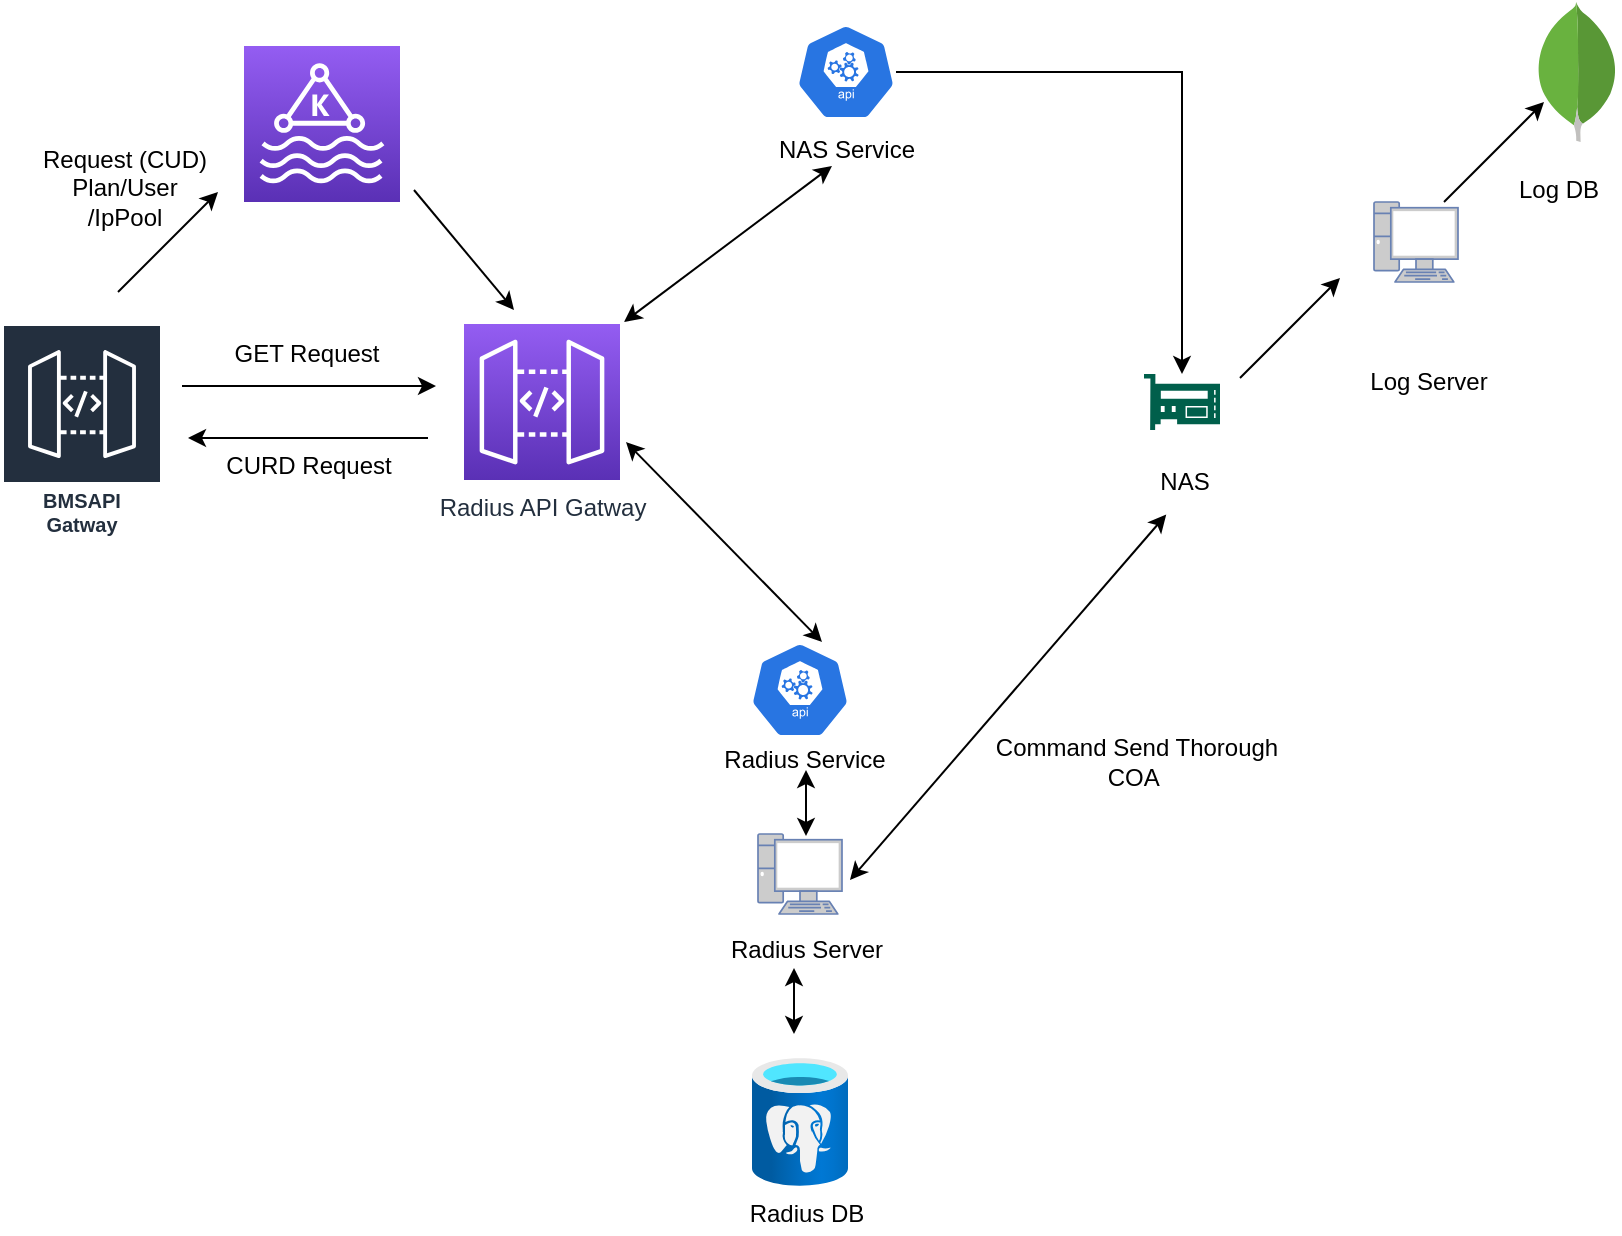 <mxfile version="17.4.5" type="github">
  <diagram id="C5RBs43oDa-KdzZeNtuy" name="Page-1">
    <mxGraphModel dx="1422" dy="798" grid="1" gridSize="10" guides="1" tooltips="1" connect="1" arrows="1" fold="1" page="1" pageScale="1" pageWidth="827" pageHeight="1169" math="0" shadow="0">
      <root>
        <mxCell id="WIyWlLk6GJQsqaUBKTNV-0" />
        <mxCell id="WIyWlLk6GJQsqaUBKTNV-1" parent="WIyWlLk6GJQsqaUBKTNV-0" />
        <mxCell id="yDkl6noKb5liu6R9dSFW-0" value="BMSAPI Gatway" style="sketch=0;outlineConnect=0;fontColor=#232F3E;gradientColor=none;strokeColor=#ffffff;fillColor=#232F3E;dashed=0;verticalLabelPosition=middle;verticalAlign=bottom;align=center;html=1;whiteSpace=wrap;fontSize=10;fontStyle=1;spacing=3;shape=mxgraph.aws4.productIcon;prIcon=mxgraph.aws4.api_gateway;" parent="WIyWlLk6GJQsqaUBKTNV-1" vertex="1">
          <mxGeometry x="19" y="261" width="80" height="110" as="geometry" />
        </mxCell>
        <mxCell id="yDkl6noKb5liu6R9dSFW-2" value="Radius API Gatway" style="sketch=0;points=[[0,0,0],[0.25,0,0],[0.5,0,0],[0.75,0,0],[1,0,0],[0,1,0],[0.25,1,0],[0.5,1,0],[0.75,1,0],[1,1,0],[0,0.25,0],[0,0.5,0],[0,0.75,0],[1,0.25,0],[1,0.5,0],[1,0.75,0]];outlineConnect=0;fontColor=#232F3E;gradientColor=#945DF2;gradientDirection=north;fillColor=#5A30B5;strokeColor=#ffffff;dashed=0;verticalLabelPosition=bottom;verticalAlign=top;align=center;html=1;fontSize=12;fontStyle=0;aspect=fixed;shape=mxgraph.aws4.resourceIcon;resIcon=mxgraph.aws4.api_gateway;" parent="WIyWlLk6GJQsqaUBKTNV-1" vertex="1">
          <mxGeometry x="250" y="261" width="78" height="78" as="geometry" />
        </mxCell>
        <mxCell id="yDkl6noKb5liu6R9dSFW-31" value="" style="edgeStyle=orthogonalEdgeStyle;rounded=0;orthogonalLoop=1;jettySize=auto;html=1;" parent="WIyWlLk6GJQsqaUBKTNV-1" source="yDkl6noKb5liu6R9dSFW-3" target="yDkl6noKb5liu6R9dSFW-8" edge="1">
          <mxGeometry relative="1" as="geometry" />
        </mxCell>
        <mxCell id="yDkl6noKb5liu6R9dSFW-3" value="" style="sketch=0;html=1;dashed=0;whitespace=wrap;fillColor=#2875E2;strokeColor=#ffffff;points=[[0.005,0.63,0],[0.1,0.2,0],[0.9,0.2,0],[0.5,0,0],[0.995,0.63,0],[0.72,0.99,0],[0.5,1,0],[0.28,0.99,0]];shape=mxgraph.kubernetes.icon;prIcon=api" parent="WIyWlLk6GJQsqaUBKTNV-1" vertex="1">
          <mxGeometry x="416" y="111" width="50" height="48" as="geometry" />
        </mxCell>
        <mxCell id="yDkl6noKb5liu6R9dSFW-4" value="" style="sketch=0;html=1;dashed=0;whitespace=wrap;fillColor=#2875E2;strokeColor=#ffffff;points=[[0.005,0.63,0],[0.1,0.2,0],[0.9,0.2,0],[0.5,0,0],[0.995,0.63,0],[0.72,0.99,0],[0.5,1,0],[0.28,0.99,0]];shape=mxgraph.kubernetes.icon;prIcon=api" parent="WIyWlLk6GJQsqaUBKTNV-1" vertex="1">
          <mxGeometry x="393" y="420" width="50" height="48" as="geometry" />
        </mxCell>
        <mxCell id="yDkl6noKb5liu6R9dSFW-6" value="NAS Service" style="text;html=1;align=center;verticalAlign=middle;resizable=0;points=[];autosize=1;strokeColor=none;fillColor=none;" parent="WIyWlLk6GJQsqaUBKTNV-1" vertex="1">
          <mxGeometry x="401" y="164" width="80" height="20" as="geometry" />
        </mxCell>
        <mxCell id="yDkl6noKb5liu6R9dSFW-7" value="Radius Service" style="text;html=1;align=center;verticalAlign=middle;resizable=0;points=[];autosize=1;strokeColor=none;fillColor=none;" parent="WIyWlLk6GJQsqaUBKTNV-1" vertex="1">
          <mxGeometry x="370" y="469" width="100" height="20" as="geometry" />
        </mxCell>
        <mxCell id="yDkl6noKb5liu6R9dSFW-8" value="" style="sketch=0;pointerEvents=1;shadow=0;dashed=0;html=1;strokeColor=none;fillColor=#005F4B;labelPosition=center;verticalLabelPosition=bottom;verticalAlign=top;align=center;outlineConnect=0;shape=mxgraph.veeam2.hardware_controller;" parent="WIyWlLk6GJQsqaUBKTNV-1" vertex="1">
          <mxGeometry x="590" y="286" width="38" height="28.0" as="geometry" />
        </mxCell>
        <mxCell id="yDkl6noKb5liu6R9dSFW-11" value="NAS" style="text;html=1;align=center;verticalAlign=middle;resizable=0;points=[];autosize=1;strokeColor=none;fillColor=none;" parent="WIyWlLk6GJQsqaUBKTNV-1" vertex="1">
          <mxGeometry x="590" y="330" width="40" height="20" as="geometry" />
        </mxCell>
        <mxCell id="yDkl6noKb5liu6R9dSFW-12" value="" style="fontColor=#0066CC;verticalAlign=top;verticalLabelPosition=bottom;labelPosition=center;align=center;html=1;outlineConnect=0;fillColor=#CCCCCC;strokeColor=#6881B3;gradientColor=none;gradientDirection=north;strokeWidth=2;shape=mxgraph.networks.pc;" parent="WIyWlLk6GJQsqaUBKTNV-1" vertex="1">
          <mxGeometry x="397" y="516" width="42" height="40" as="geometry" />
        </mxCell>
        <mxCell id="yDkl6noKb5liu6R9dSFW-13" value="Radius Server" style="text;html=1;align=center;verticalAlign=middle;resizable=0;points=[];autosize=1;strokeColor=none;fillColor=none;" parent="WIyWlLk6GJQsqaUBKTNV-1" vertex="1">
          <mxGeometry x="376" y="564" width="90" height="20" as="geometry" />
        </mxCell>
        <mxCell id="yDkl6noKb5liu6R9dSFW-18" value="" style="aspect=fixed;html=1;points=[];align=center;image;fontSize=12;image=img/lib/azure2/databases/Azure_Database_PostgreSQL_Server.svg;" parent="WIyWlLk6GJQsqaUBKTNV-1" vertex="1">
          <mxGeometry x="394" y="628" width="48" height="64" as="geometry" />
        </mxCell>
        <mxCell id="yDkl6noKb5liu6R9dSFW-21" value="Radius DB" style="text;html=1;align=center;verticalAlign=middle;resizable=0;points=[];autosize=1;strokeColor=none;fillColor=none;" parent="WIyWlLk6GJQsqaUBKTNV-1" vertex="1">
          <mxGeometry x="386" y="696" width="70" height="20" as="geometry" />
        </mxCell>
        <mxCell id="yDkl6noKb5liu6R9dSFW-22" value="" style="fontColor=#0066CC;verticalAlign=top;verticalLabelPosition=bottom;labelPosition=center;align=center;html=1;outlineConnect=0;fillColor=#CCCCCC;strokeColor=#6881B3;gradientColor=none;gradientDirection=north;strokeWidth=2;shape=mxgraph.networks.pc;" parent="WIyWlLk6GJQsqaUBKTNV-1" vertex="1">
          <mxGeometry x="705" y="200" width="42" height="40" as="geometry" />
        </mxCell>
        <mxCell id="yDkl6noKb5liu6R9dSFW-23" value="Log Server" style="text;html=1;align=center;verticalAlign=middle;resizable=0;points=[];autosize=1;strokeColor=none;fillColor=none;" parent="WIyWlLk6GJQsqaUBKTNV-1" vertex="1">
          <mxGeometry x="697" y="280" width="70" height="20" as="geometry" />
        </mxCell>
        <mxCell id="yDkl6noKb5liu6R9dSFW-26" value="" style="dashed=0;outlineConnect=0;html=1;align=center;labelPosition=center;verticalLabelPosition=bottom;verticalAlign=top;shape=mxgraph.weblogos.mongodb" parent="WIyWlLk6GJQsqaUBKTNV-1" vertex="1">
          <mxGeometry x="786" y="100" width="41.2" height="70" as="geometry" />
        </mxCell>
        <mxCell id="yDkl6noKb5liu6R9dSFW-27" value="Log DB" style="text;html=1;align=center;verticalAlign=middle;resizable=0;points=[];autosize=1;strokeColor=none;fillColor=none;" parent="WIyWlLk6GJQsqaUBKTNV-1" vertex="1">
          <mxGeometry x="767.2" y="184" width="60" height="20" as="geometry" />
        </mxCell>
        <mxCell id="yDkl6noKb5liu6R9dSFW-46" value="" style="endArrow=classic;startArrow=classic;html=1;rounded=0;exitX=0.5;exitY=0;exitDx=0;exitDy=0;exitPerimeter=0;" parent="WIyWlLk6GJQsqaUBKTNV-1" edge="1">
          <mxGeometry width="50" height="50" relative="1" as="geometry">
            <mxPoint x="429" y="420.0" as="sourcePoint" />
            <mxPoint x="331" y="320" as="targetPoint" />
          </mxGeometry>
        </mxCell>
        <mxCell id="yDkl6noKb5liu6R9dSFW-47" value="" style="endArrow=classic;startArrow=classic;html=1;rounded=0;" parent="WIyWlLk6GJQsqaUBKTNV-1" edge="1">
          <mxGeometry width="50" height="50" relative="1" as="geometry">
            <mxPoint x="330" y="260" as="sourcePoint" />
            <mxPoint x="434" y="182.0" as="targetPoint" />
          </mxGeometry>
        </mxCell>
        <mxCell id="yDkl6noKb5liu6R9dSFW-48" value="" style="endArrow=classic;startArrow=classic;html=1;rounded=0;entryX=0.278;entryY=1.315;entryDx=0;entryDy=0;entryPerimeter=0;" parent="WIyWlLk6GJQsqaUBKTNV-1" target="yDkl6noKb5liu6R9dSFW-11" edge="1">
          <mxGeometry width="50" height="50" relative="1" as="geometry">
            <mxPoint x="443" y="539" as="sourcePoint" />
            <mxPoint x="493" y="489" as="targetPoint" />
          </mxGeometry>
        </mxCell>
        <mxCell id="yDkl6noKb5liu6R9dSFW-49" value="Command Send Thorough&lt;br&gt;COA&amp;nbsp;" style="text;html=1;align=center;verticalAlign=middle;resizable=0;points=[];autosize=1;strokeColor=none;fillColor=none;" parent="WIyWlLk6GJQsqaUBKTNV-1" vertex="1">
          <mxGeometry x="506" y="465" width="160" height="30" as="geometry" />
        </mxCell>
        <mxCell id="yDkl6noKb5liu6R9dSFW-51" value="" style="endArrow=classic;html=1;rounded=0;" parent="WIyWlLk6GJQsqaUBKTNV-1" edge="1">
          <mxGeometry width="50" height="50" relative="1" as="geometry">
            <mxPoint x="740" y="200" as="sourcePoint" />
            <mxPoint x="790" y="150" as="targetPoint" />
          </mxGeometry>
        </mxCell>
        <mxCell id="yDkl6noKb5liu6R9dSFW-52" value="" style="endArrow=classic;html=1;rounded=0;" parent="WIyWlLk6GJQsqaUBKTNV-1" edge="1">
          <mxGeometry width="50" height="50" relative="1" as="geometry">
            <mxPoint x="638" y="288" as="sourcePoint" />
            <mxPoint x="688" y="238" as="targetPoint" />
          </mxGeometry>
        </mxCell>
        <mxCell id="yDkl6noKb5liu6R9dSFW-53" value="" style="endArrow=classic;startArrow=classic;html=1;rounded=0;" parent="WIyWlLk6GJQsqaUBKTNV-1" edge="1">
          <mxGeometry width="50" height="50" relative="1" as="geometry">
            <mxPoint x="421" y="517" as="sourcePoint" />
            <mxPoint x="421" y="484" as="targetPoint" />
          </mxGeometry>
        </mxCell>
        <mxCell id="yDkl6noKb5liu6R9dSFW-54" value="" style="endArrow=classic;startArrow=classic;html=1;rounded=0;" parent="WIyWlLk6GJQsqaUBKTNV-1" edge="1">
          <mxGeometry width="50" height="50" relative="1" as="geometry">
            <mxPoint x="415" y="616" as="sourcePoint" />
            <mxPoint x="415" y="583" as="targetPoint" />
          </mxGeometry>
        </mxCell>
        <mxCell id="yDkl6noKb5liu6R9dSFW-55" value="" style="sketch=0;points=[[0,0,0],[0.25,0,0],[0.5,0,0],[0.75,0,0],[1,0,0],[0,1,0],[0.25,1,0],[0.5,1,0],[0.75,1,0],[1,1,0],[0,0.25,0],[0,0.5,0],[0,0.75,0],[1,0.25,0],[1,0.5,0],[1,0.75,0]];outlineConnect=0;fontColor=#232F3E;gradientColor=#945DF2;gradientDirection=north;fillColor=#5A30B5;strokeColor=#ffffff;dashed=0;verticalLabelPosition=bottom;verticalAlign=top;align=center;html=1;fontSize=12;fontStyle=0;aspect=fixed;shape=mxgraph.aws4.resourceIcon;resIcon=mxgraph.aws4.managed_streaming_for_kafka;" parent="WIyWlLk6GJQsqaUBKTNV-1" vertex="1">
          <mxGeometry x="140" y="122" width="78" height="78" as="geometry" />
        </mxCell>
        <mxCell id="yDkl6noKb5liu6R9dSFW-56" value="" style="endArrow=classic;html=1;rounded=0;" parent="WIyWlLk6GJQsqaUBKTNV-1" edge="1">
          <mxGeometry width="50" height="50" relative="1" as="geometry">
            <mxPoint x="77" y="245" as="sourcePoint" />
            <mxPoint x="127" y="195" as="targetPoint" />
          </mxGeometry>
        </mxCell>
        <mxCell id="yDkl6noKb5liu6R9dSFW-57" value="" style="endArrow=classic;html=1;rounded=0;" parent="WIyWlLk6GJQsqaUBKTNV-1" edge="1">
          <mxGeometry width="50" height="50" relative="1" as="geometry">
            <mxPoint x="225" y="194" as="sourcePoint" />
            <mxPoint x="275" y="254" as="targetPoint" />
          </mxGeometry>
        </mxCell>
        <mxCell id="yDkl6noKb5liu6R9dSFW-59" value="Request (CUD)&lt;br&gt;Plan/User&lt;br&gt;/IpPool&lt;br&gt;&amp;nbsp;" style="text;html=1;align=center;verticalAlign=middle;resizable=0;points=[];autosize=1;strokeColor=none;fillColor=none;" parent="WIyWlLk6GJQsqaUBKTNV-1" vertex="1">
          <mxGeometry x="30" y="170" width="100" height="60" as="geometry" />
        </mxCell>
        <mxCell id="yDkl6noKb5liu6R9dSFW-60" value="GET Request&lt;br&gt;" style="text;html=1;align=center;verticalAlign=middle;resizable=0;points=[];autosize=1;strokeColor=none;fillColor=none;" parent="WIyWlLk6GJQsqaUBKTNV-1" vertex="1">
          <mxGeometry x="126" y="266" width="90" height="20" as="geometry" />
        </mxCell>
        <mxCell id="yDkl6noKb5liu6R9dSFW-63" value="" style="endArrow=classic;html=1;rounded=0;" parent="WIyWlLk6GJQsqaUBKTNV-1" edge="1">
          <mxGeometry width="50" height="50" relative="1" as="geometry">
            <mxPoint x="232" y="318" as="sourcePoint" />
            <mxPoint x="112" y="318" as="targetPoint" />
          </mxGeometry>
        </mxCell>
        <mxCell id="yDkl6noKb5liu6R9dSFW-64" value="" style="endArrow=classic;html=1;rounded=0;" parent="WIyWlLk6GJQsqaUBKTNV-1" edge="1">
          <mxGeometry width="50" height="50" relative="1" as="geometry">
            <mxPoint x="109" y="292" as="sourcePoint" />
            <mxPoint x="236" y="292" as="targetPoint" />
          </mxGeometry>
        </mxCell>
        <mxCell id="yDkl6noKb5liu6R9dSFW-65" value="CURD Request" style="text;html=1;align=center;verticalAlign=middle;resizable=0;points=[];autosize=1;strokeColor=none;fillColor=none;" parent="WIyWlLk6GJQsqaUBKTNV-1" vertex="1">
          <mxGeometry x="122" y="322" width="100" height="20" as="geometry" />
        </mxCell>
      </root>
    </mxGraphModel>
  </diagram>
</mxfile>
